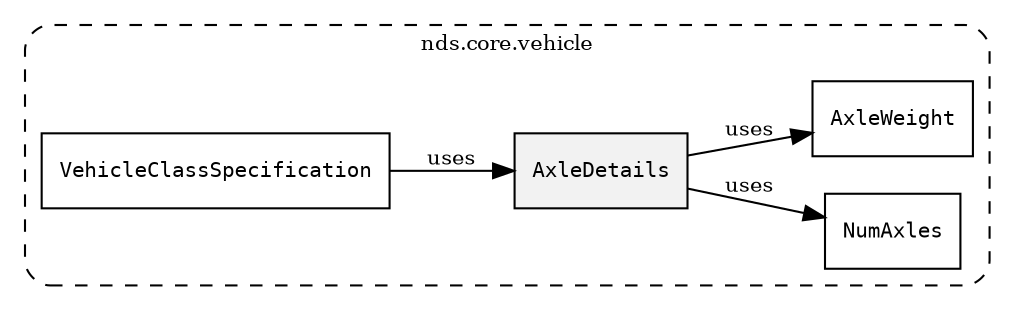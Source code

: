 /**
 * This dot file creates symbol collaboration diagram for AxleDetails.
 */
digraph ZSERIO
{
    node [shape=box, fontsize=10];
    rankdir="LR";
    fontsize=10;
    tooltip="AxleDetails collaboration diagram";

    subgraph "cluster_nds.core.vehicle"
    {
        style="dashed, rounded";
        label="nds.core.vehicle";
        tooltip="Package nds.core.vehicle";
        href="../../../content/packages/nds.core.vehicle.html#Package-nds-core-vehicle";
        target="_parent";

        "AxleDetails" [style="filled", fillcolor="#0000000D", target="_parent", label=<<font face="monospace"><table align="center" border="0" cellspacing="0" cellpadding="0"><tr><td href="../../../content/packages/nds.core.vehicle.html#Structure-AxleDetails" title="Structure defined in nds.core.vehicle">AxleDetails</td></tr></table></font>>];
        "NumAxles" [target="_parent", label=<<font face="monospace"><table align="center" border="0" cellspacing="0" cellpadding="0"><tr><td href="../../../content/packages/nds.core.vehicle.html#Subtype-NumAxles" title="Subtype defined in nds.core.vehicle">NumAxles</td></tr></table></font>>];
        "AxleWeight" [target="_parent", label=<<font face="monospace"><table align="center" border="0" cellspacing="0" cellpadding="0"><tr><td href="../../../content/packages/nds.core.vehicle.html#Subtype-AxleWeight" title="Subtype defined in nds.core.vehicle">AxleWeight</td></tr></table></font>>];
        "VehicleClassSpecification" [target="_parent", label=<<font face="monospace"><table align="center" border="0" cellspacing="0" cellpadding="0"><tr><td href="../../../content/packages/nds.core.vehicle.html#Structure-VehicleClassSpecification" title="Structure defined in nds.core.vehicle">VehicleClassSpecification</td></tr></table></font>>];
    }

    "AxleDetails" -> "NumAxles" [label="uses", fontsize=10];
    "AxleDetails" -> "AxleWeight" [label="uses", fontsize=10];
    "VehicleClassSpecification" -> "AxleDetails" [label="uses", fontsize=10];
}
